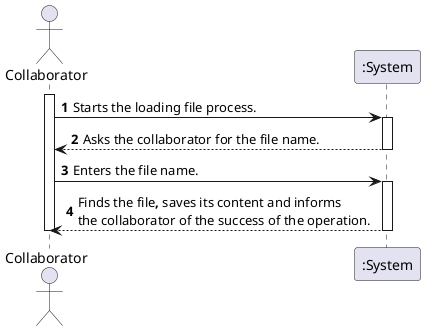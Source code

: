 @startuml
autonumber
actor "Collaborator" as COLAB

activate COLAB
COLAB -> ":System" : Starts the loading file process.
activate ":System"
":System" --> COLAB : Asks the collaborator for the file name.
deactivate ":System"
COLAB -> ":System" : Enters the file name.
activate ":System"
":System" --> COLAB : Finds the file**, **saves its content and informs \nthe collaborator of the success of the operation.
deactivate ":System"

deactivate COLAB
@enduml
